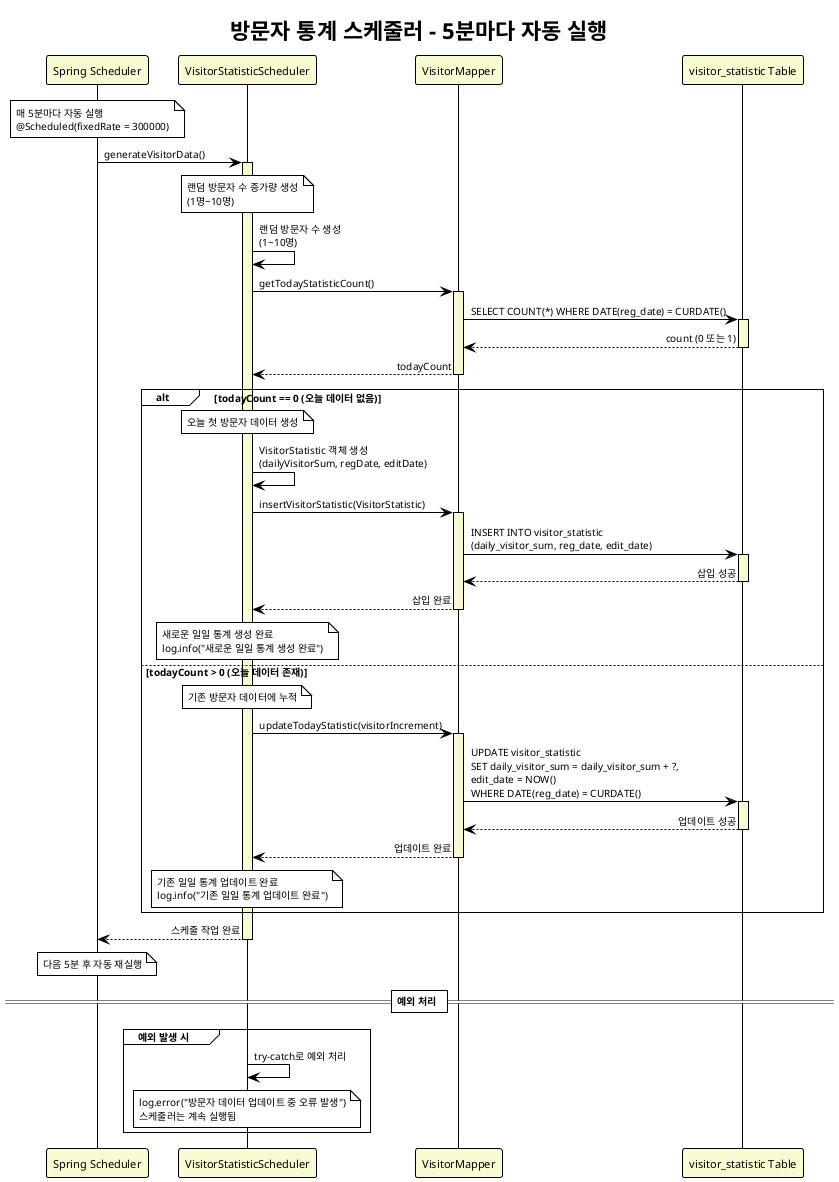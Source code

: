 @startuml VisitorStatisticScheduler
!define DPI 300
!theme plain
skinparam defaultFontName "맑은 고딕"
skinparam defaultFontSize 10
skinparam sequence {
    ArrowColor Black
    ActorBorderColor Black
    LifeLineBorderColor Black
    LifeLineBackgroundColor LightGoldenRodYellow
    ParticipantBorderColor Black
    ParticipantBackgroundColor LightGoldenRodYellow
    ParticipantFontName "맑은 고딕"
    ParticipantFontSize 11
    ActorFontName "맑은 고딕"
    ActorFontSize 11
    MessageAlign direction
    NoteFontName "맑은 고딕"
    NoteFontSize 10
}

title 방문자 통계 스케줄러 - 5분마다 자동 실행

participant "Spring Scheduler" as scheduler
participant "VisitorStatisticScheduler" as controller
participant "VisitorMapper" as mapper
participant "visitor_statistic Table" as db

note over scheduler
    매 5분마다 자동 실행
    @Scheduled(fixedRate = 300000)
end note

scheduler -> controller : generateVisitorData()
activate controller

note over controller
    랜덤 방문자 수 증가량 생성
    (1명~10명)
end note

controller -> controller : 랜덤 방문자 수 생성\n(1~10명)

controller -> mapper : getTodayStatisticCount()
activate mapper
mapper -> db : SELECT COUNT(*) WHERE DATE(reg_date) = CURDATE()
activate db
db --> mapper : count (0 또는 1)
deactivate db
mapper --> controller : todayCount
deactivate mapper

alt todayCount == 0 (오늘 데이터 없음)
    note over controller
        오늘 첫 방문자 데이터 생성
    end note
      controller -> controller : VisitorStatistic 객체 생성\n(dailyVisitorSum, regDate, editDate)
    
    controller -> mapper : insertVisitorStatistic(VisitorStatistic)
    activate mapper
    mapper -> db : INSERT INTO visitor_statistic\n(daily_visitor_sum, reg_date, edit_date)
    activate db
    db --> mapper : 삽입 성공
    deactivate db
    mapper --> controller : 삽입 완료
    deactivate mapper
    
    note over controller
        새로운 일일 통계 생성 완료
        log.info("새로운 일일 통계 생성 완료")
    end note

else todayCount > 0 (오늘 데이터 존재)
    note over controller
        기존 방문자 데이터에 누적
    end note
      controller -> mapper : updateTodayStatistic(visitorIncrement)
    activate mapper
    mapper -> db : UPDATE visitor_statistic\nSET daily_visitor_sum = daily_visitor_sum + ?,\nedit_date = NOW()\nWHERE DATE(reg_date) = CURDATE()
    activate db
    db --> mapper : 업데이트 성공
    deactivate db
    mapper --> controller : 업데이트 완료
    deactivate mapper
    
    note over controller
        기존 일일 통계 업데이트 완료
        log.info("기존 일일 통계 업데이트 완료")
    end note
end

controller --> scheduler : 스케줄 작업 완료
deactivate controller

note over scheduler
    다음 5분 후 자동 재실행
end note

== 예외 처리 ==

group 예외 발생 시
    controller -> controller : try-catch로 예외 처리
    note over controller
        log.error("방문자 데이터 업데이트 중 오류 발생")
        스케줄러는 계속 실행됨
    end note
end

@enduml
